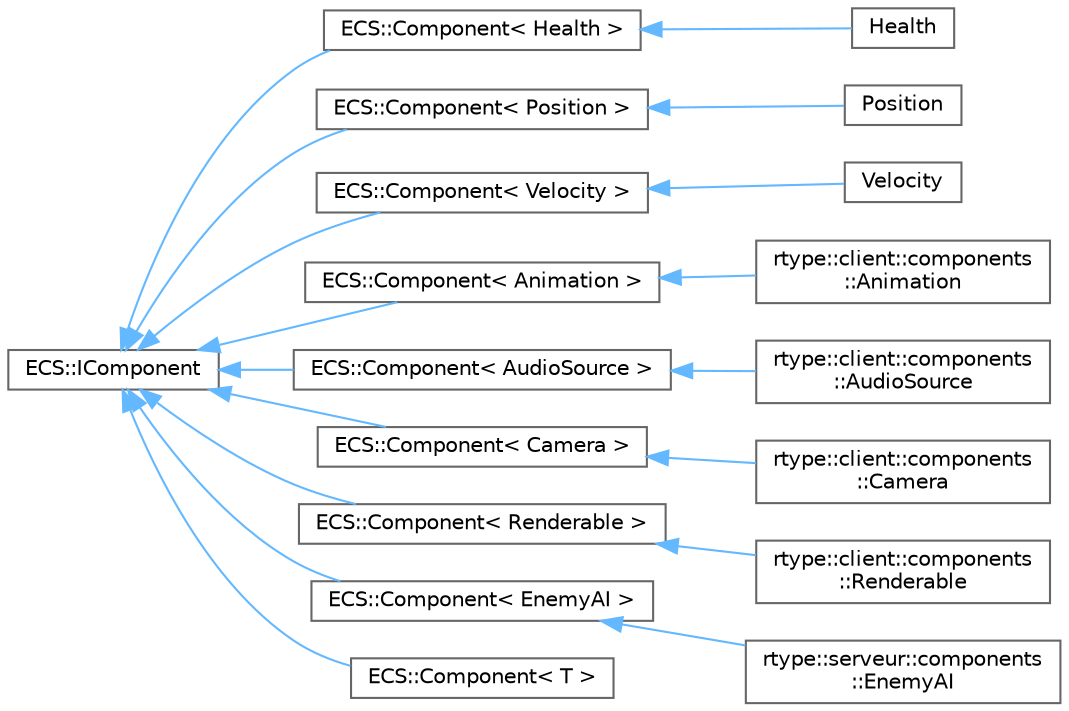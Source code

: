 digraph "Graphical Class Hierarchy"
{
 // LATEX_PDF_SIZE
  bgcolor="transparent";
  edge [fontname=Helvetica,fontsize=10,labelfontname=Helvetica,labelfontsize=10];
  node [fontname=Helvetica,fontsize=10,shape=box,height=0.2,width=0.4];
  rankdir="LR";
  Node0 [id="Node000000",label="ECS::IComponent",height=0.2,width=0.4,color="grey40", fillcolor="white", style="filled",URL="$classECS_1_1IComponent.html",tooltip=" "];
  Node0 -> Node1 [id="edge1_Node000000_Node000001",dir="back",color="steelblue1",style="solid",tooltip=" "];
  Node1 [id="Node000001",label="ECS::Component\< Health \>",height=0.2,width=0.4,color="grey40", fillcolor="white", style="filled",URL="$classECS_1_1Component.html",tooltip=" "];
  Node1 -> Node2 [id="edge2_Node000001_Node000002",dir="back",color="steelblue1",style="solid",tooltip=" "];
  Node2 [id="Node000002",label="Health",height=0.2,width=0.4,color="grey40", fillcolor="white", style="filled",URL="$classHealth.html",tooltip=" "];
  Node0 -> Node3 [id="edge3_Node000000_Node000003",dir="back",color="steelblue1",style="solid",tooltip=" "];
  Node3 [id="Node000003",label="ECS::Component\< Position \>",height=0.2,width=0.4,color="grey40", fillcolor="white", style="filled",URL="$classECS_1_1Component.html",tooltip=" "];
  Node3 -> Node4 [id="edge4_Node000003_Node000004",dir="back",color="steelblue1",style="solid",tooltip=" "];
  Node4 [id="Node000004",label="Position",height=0.2,width=0.4,color="grey40", fillcolor="white", style="filled",URL="$classPosition.html",tooltip=" "];
  Node0 -> Node5 [id="edge5_Node000000_Node000005",dir="back",color="steelblue1",style="solid",tooltip=" "];
  Node5 [id="Node000005",label="ECS::Component\< Velocity \>",height=0.2,width=0.4,color="grey40", fillcolor="white", style="filled",URL="$classECS_1_1Component.html",tooltip=" "];
  Node5 -> Node6 [id="edge6_Node000005_Node000006",dir="back",color="steelblue1",style="solid",tooltip=" "];
  Node6 [id="Node000006",label="Velocity",height=0.2,width=0.4,color="grey40", fillcolor="white", style="filled",URL="$classVelocity.html",tooltip=" "];
  Node0 -> Node7 [id="edge7_Node000000_Node000007",dir="back",color="steelblue1",style="solid",tooltip=" "];
  Node7 [id="Node000007",label="ECS::Component\< Animation \>",height=0.2,width=0.4,color="grey40", fillcolor="white", style="filled",URL="$classECS_1_1Component.html",tooltip=" "];
  Node7 -> Node8 [id="edge8_Node000007_Node000008",dir="back",color="steelblue1",style="solid",tooltip=" "];
  Node8 [id="Node000008",label="rtype::client::components\l::Animation",height=0.2,width=0.4,color="grey40", fillcolor="white", style="filled",URL="$classrtype_1_1client_1_1components_1_1Animation.html",tooltip=" "];
  Node0 -> Node9 [id="edge9_Node000000_Node000009",dir="back",color="steelblue1",style="solid",tooltip=" "];
  Node9 [id="Node000009",label="ECS::Component\< AudioSource \>",height=0.2,width=0.4,color="grey40", fillcolor="white", style="filled",URL="$classECS_1_1Component.html",tooltip=" "];
  Node9 -> Node10 [id="edge10_Node000009_Node000010",dir="back",color="steelblue1",style="solid",tooltip=" "];
  Node10 [id="Node000010",label="rtype::client::components\l::AudioSource",height=0.2,width=0.4,color="grey40", fillcolor="white", style="filled",URL="$classrtype_1_1client_1_1components_1_1AudioSource.html",tooltip=" "];
  Node0 -> Node11 [id="edge11_Node000000_Node000011",dir="back",color="steelblue1",style="solid",tooltip=" "];
  Node11 [id="Node000011",label="ECS::Component\< Camera \>",height=0.2,width=0.4,color="grey40", fillcolor="white", style="filled",URL="$classECS_1_1Component.html",tooltip=" "];
  Node11 -> Node12 [id="edge12_Node000011_Node000012",dir="back",color="steelblue1",style="solid",tooltip=" "];
  Node12 [id="Node000012",label="rtype::client::components\l::Camera",height=0.2,width=0.4,color="grey40", fillcolor="white", style="filled",URL="$classrtype_1_1client_1_1components_1_1Camera.html",tooltip=" "];
  Node0 -> Node13 [id="edge13_Node000000_Node000013",dir="back",color="steelblue1",style="solid",tooltip=" "];
  Node13 [id="Node000013",label="ECS::Component\< Renderable \>",height=0.2,width=0.4,color="grey40", fillcolor="white", style="filled",URL="$classECS_1_1Component.html",tooltip=" "];
  Node13 -> Node14 [id="edge14_Node000013_Node000014",dir="back",color="steelblue1",style="solid",tooltip=" "];
  Node14 [id="Node000014",label="rtype::client::components\l::Renderable",height=0.2,width=0.4,color="grey40", fillcolor="white", style="filled",URL="$classrtype_1_1client_1_1components_1_1Renderable.html",tooltip=" "];
  Node0 -> Node15 [id="edge15_Node000000_Node000015",dir="back",color="steelblue1",style="solid",tooltip=" "];
  Node15 [id="Node000015",label="ECS::Component\< EnemyAI \>",height=0.2,width=0.4,color="grey40", fillcolor="white", style="filled",URL="$classECS_1_1Component.html",tooltip=" "];
  Node15 -> Node16 [id="edge16_Node000015_Node000016",dir="back",color="steelblue1",style="solid",tooltip=" "];
  Node16 [id="Node000016",label="rtype::serveur::components\l::EnemyAI",height=0.2,width=0.4,color="grey40", fillcolor="white", style="filled",URL="$classrtype_1_1serveur_1_1components_1_1EnemyAI.html",tooltip=" "];
  Node0 -> Node17 [id="edge17_Node000000_Node000017",dir="back",color="steelblue1",style="solid",tooltip=" "];
  Node17 [id="Node000017",label="ECS::Component\< T \>",height=0.2,width=0.4,color="grey40", fillcolor="white", style="filled",URL="$classECS_1_1Component.html",tooltip=" "];
}
